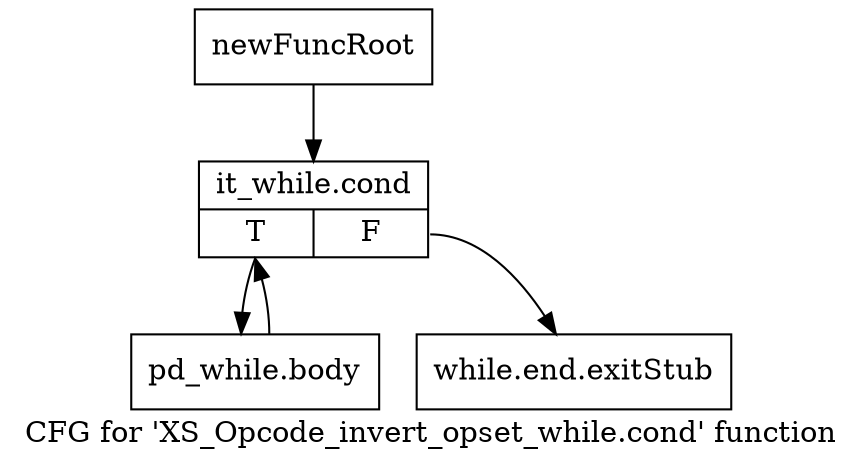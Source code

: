digraph "CFG for 'XS_Opcode_invert_opset_while.cond' function" {
	label="CFG for 'XS_Opcode_invert_opset_while.cond' function";

	Node0x59d4970 [shape=record,label="{newFuncRoot}"];
	Node0x59d4970 -> Node0x59d4a10;
	Node0x59d49c0 [shape=record,label="{while.end.exitStub}"];
	Node0x59d4a10 [shape=record,label="{it_while.cond|{<s0>T|<s1>F}}"];
	Node0x59d4a10:s0 -> Node0x59d4a60;
	Node0x59d4a10:s1 -> Node0x59d49c0;
	Node0x59d4a60 [shape=record,label="{pd_while.body}"];
	Node0x59d4a60 -> Node0x59d4a10;
}
